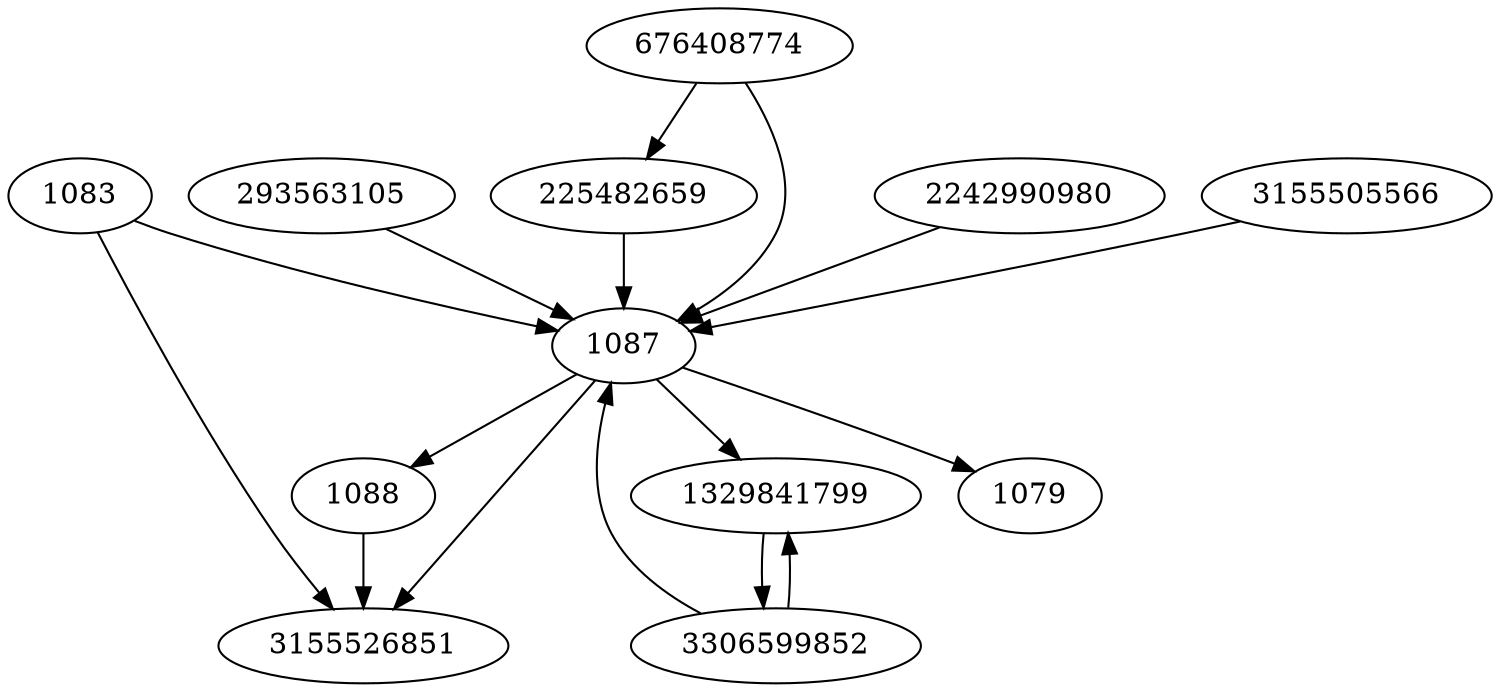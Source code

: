 strict digraph  {
1088;
293563105;
225482659;
2242990980;
3155526851;
676408774;
1329841799;
3306599852;
1079;
1083;
3155505566;
1087;
1088 -> 3155526851;
293563105 -> 1087;
225482659 -> 1087;
2242990980 -> 1087;
676408774 -> 225482659;
676408774 -> 1087;
1329841799 -> 3306599852;
3306599852 -> 1329841799;
3306599852 -> 1087;
1083 -> 3155526851;
1083 -> 1087;
3155505566 -> 1087;
1087 -> 1088;
1087 -> 3155526851;
1087 -> 1079;
1087 -> 1329841799;
}
